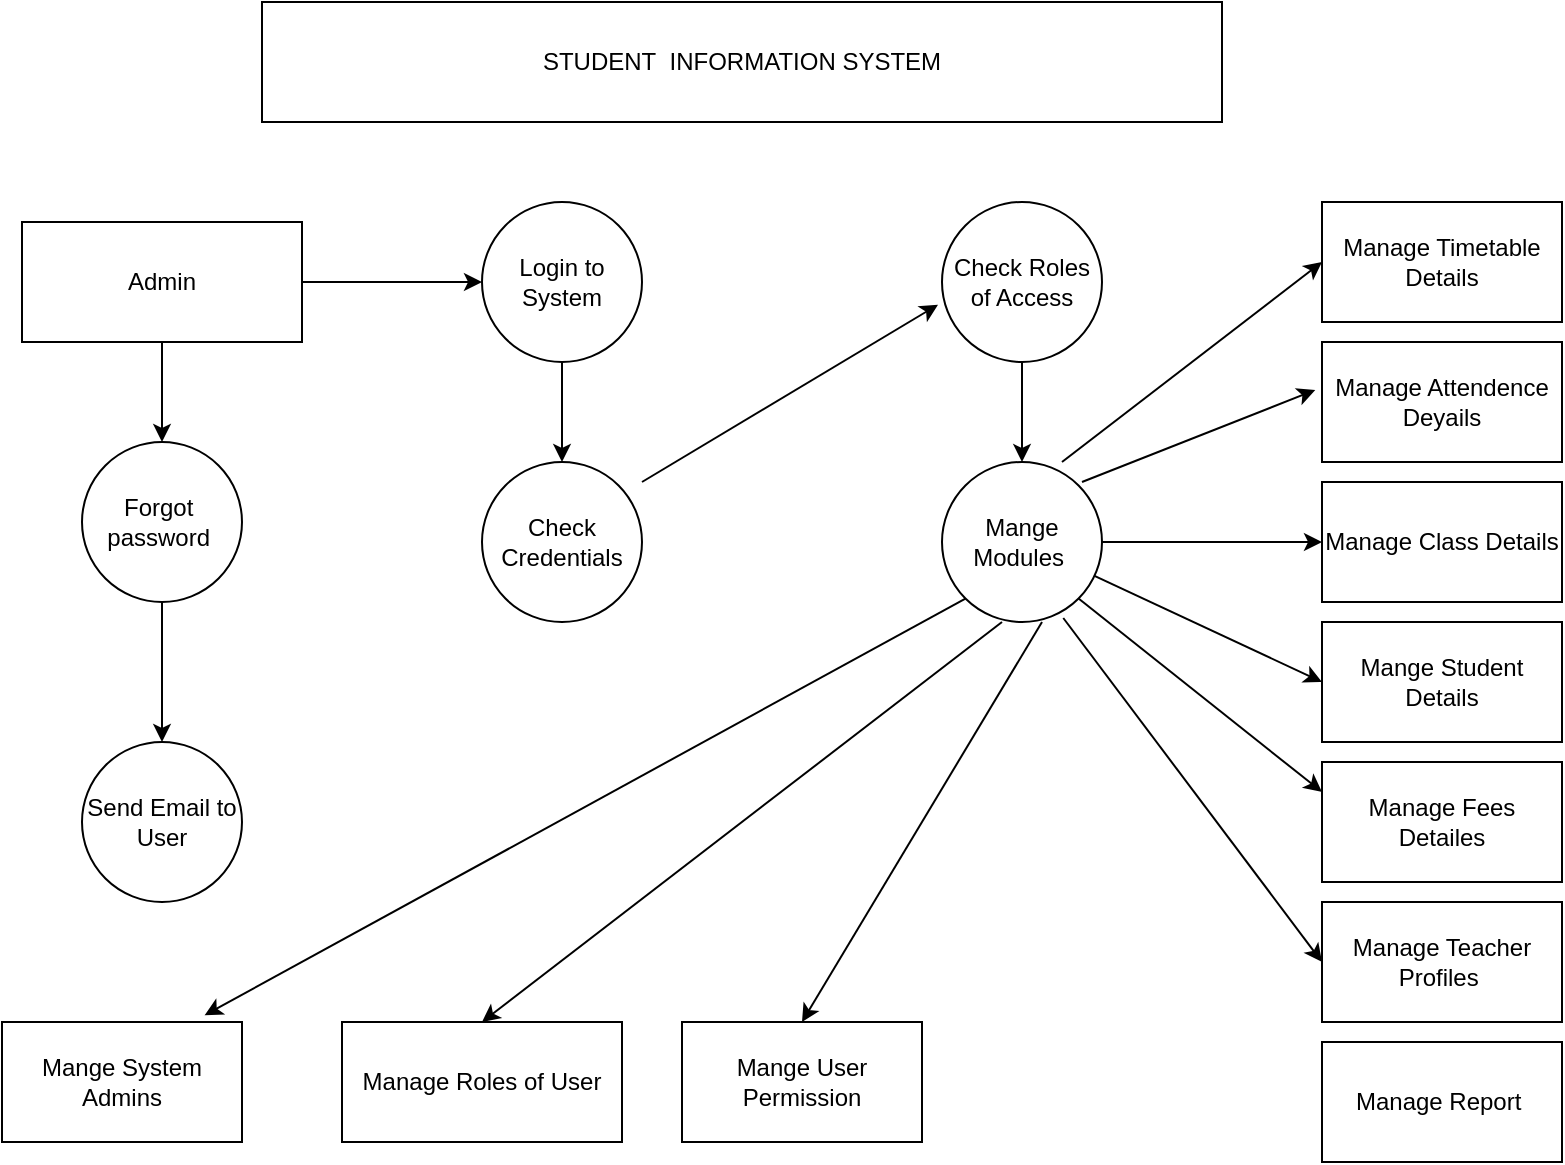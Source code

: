 <mxfile version="28.2.5">
  <diagram name="Page-1" id="KRgrHgQUE2co52KcbR1m">
    <mxGraphModel dx="786" dy="451" grid="1" gridSize="10" guides="1" tooltips="1" connect="1" arrows="1" fold="1" page="1" pageScale="1" pageWidth="850" pageHeight="1100" math="0" shadow="0">
      <root>
        <mxCell id="0" />
        <mxCell id="1" parent="0" />
        <mxCell id="xnoSQF2YCeQExc6OMMjH-1" value="STUDENT&amp;nbsp; INFORMATION SYSTEM" style="rounded=0;whiteSpace=wrap;html=1;" vertex="1" parent="1">
          <mxGeometry x="170" y="410" width="480" height="60" as="geometry" />
        </mxCell>
        <mxCell id="xnoSQF2YCeQExc6OMMjH-20" style="edgeStyle=orthogonalEdgeStyle;rounded=0;orthogonalLoop=1;jettySize=auto;html=1;entryX=0;entryY=0.5;entryDx=0;entryDy=0;" edge="1" parent="1" source="xnoSQF2YCeQExc6OMMjH-2" target="xnoSQF2YCeQExc6OMMjH-3">
          <mxGeometry relative="1" as="geometry" />
        </mxCell>
        <mxCell id="xnoSQF2YCeQExc6OMMjH-21" style="edgeStyle=orthogonalEdgeStyle;rounded=0;orthogonalLoop=1;jettySize=auto;html=1;exitX=0.5;exitY=1;exitDx=0;exitDy=0;entryX=0.5;entryY=0;entryDx=0;entryDy=0;" edge="1" parent="1" source="xnoSQF2YCeQExc6OMMjH-2" target="xnoSQF2YCeQExc6OMMjH-5">
          <mxGeometry relative="1" as="geometry" />
        </mxCell>
        <mxCell id="xnoSQF2YCeQExc6OMMjH-2" value="Admin" style="rounded=0;whiteSpace=wrap;html=1;" vertex="1" parent="1">
          <mxGeometry x="50" y="520" width="140" height="60" as="geometry" />
        </mxCell>
        <mxCell id="xnoSQF2YCeQExc6OMMjH-23" style="edgeStyle=orthogonalEdgeStyle;rounded=0;orthogonalLoop=1;jettySize=auto;html=1;exitX=0.5;exitY=1;exitDx=0;exitDy=0;entryX=0.5;entryY=0;entryDx=0;entryDy=0;" edge="1" parent="1" source="xnoSQF2YCeQExc6OMMjH-3" target="xnoSQF2YCeQExc6OMMjH-6">
          <mxGeometry relative="1" as="geometry" />
        </mxCell>
        <mxCell id="xnoSQF2YCeQExc6OMMjH-3" value="Login to System" style="ellipse;whiteSpace=wrap;html=1;aspect=fixed;" vertex="1" parent="1">
          <mxGeometry x="280" y="510" width="80" height="80" as="geometry" />
        </mxCell>
        <mxCell id="xnoSQF2YCeQExc6OMMjH-29" style="edgeStyle=orthogonalEdgeStyle;rounded=0;orthogonalLoop=1;jettySize=auto;html=1;exitX=0.5;exitY=1;exitDx=0;exitDy=0;entryX=0.5;entryY=0;entryDx=0;entryDy=0;" edge="1" parent="1" source="xnoSQF2YCeQExc6OMMjH-4" target="xnoSQF2YCeQExc6OMMjH-7">
          <mxGeometry relative="1" as="geometry" />
        </mxCell>
        <mxCell id="xnoSQF2YCeQExc6OMMjH-4" value="Check Roles of Access" style="ellipse;whiteSpace=wrap;html=1;aspect=fixed;" vertex="1" parent="1">
          <mxGeometry x="510" y="510" width="80" height="80" as="geometry" />
        </mxCell>
        <mxCell id="xnoSQF2YCeQExc6OMMjH-22" style="edgeStyle=orthogonalEdgeStyle;rounded=0;orthogonalLoop=1;jettySize=auto;html=1;entryX=0.5;entryY=0;entryDx=0;entryDy=0;" edge="1" parent="1" source="xnoSQF2YCeQExc6OMMjH-5" target="xnoSQF2YCeQExc6OMMjH-15">
          <mxGeometry relative="1" as="geometry" />
        </mxCell>
        <mxCell id="xnoSQF2YCeQExc6OMMjH-5" value="Forgot&amp;nbsp; password&amp;nbsp;" style="ellipse;whiteSpace=wrap;html=1;aspect=fixed;" vertex="1" parent="1">
          <mxGeometry x="80" y="630" width="80" height="80" as="geometry" />
        </mxCell>
        <mxCell id="xnoSQF2YCeQExc6OMMjH-6" value="Check Credentials" style="ellipse;whiteSpace=wrap;html=1;aspect=fixed;" vertex="1" parent="1">
          <mxGeometry x="280" y="640" width="80" height="80" as="geometry" />
        </mxCell>
        <mxCell id="xnoSQF2YCeQExc6OMMjH-42" style="edgeStyle=orthogonalEdgeStyle;rounded=0;orthogonalLoop=1;jettySize=auto;html=1;exitX=1;exitY=0.5;exitDx=0;exitDy=0;entryX=0;entryY=0.5;entryDx=0;entryDy=0;" edge="1" parent="1" source="xnoSQF2YCeQExc6OMMjH-7" target="xnoSQF2YCeQExc6OMMjH-10">
          <mxGeometry relative="1" as="geometry" />
        </mxCell>
        <mxCell id="xnoSQF2YCeQExc6OMMjH-7" value="Mange&lt;div&gt;Modules&amp;nbsp;&lt;/div&gt;" style="ellipse;whiteSpace=wrap;html=1;aspect=fixed;" vertex="1" parent="1">
          <mxGeometry x="510" y="640" width="80" height="80" as="geometry" />
        </mxCell>
        <mxCell id="xnoSQF2YCeQExc6OMMjH-8" value="Manage Timetable Details" style="rounded=0;whiteSpace=wrap;html=1;" vertex="1" parent="1">
          <mxGeometry x="700" y="510" width="120" height="60" as="geometry" />
        </mxCell>
        <mxCell id="xnoSQF2YCeQExc6OMMjH-9" value="Manage Attendence Deyails" style="rounded=0;whiteSpace=wrap;html=1;" vertex="1" parent="1">
          <mxGeometry x="700" y="580" width="120" height="60" as="geometry" />
        </mxCell>
        <mxCell id="xnoSQF2YCeQExc6OMMjH-10" value="Manage Class Details" style="rounded=0;whiteSpace=wrap;html=1;" vertex="1" parent="1">
          <mxGeometry x="700" y="650" width="120" height="60" as="geometry" />
        </mxCell>
        <mxCell id="xnoSQF2YCeQExc6OMMjH-11" value="Mange Student Details" style="rounded=0;whiteSpace=wrap;html=1;" vertex="1" parent="1">
          <mxGeometry x="700" y="720" width="120" height="60" as="geometry" />
        </mxCell>
        <mxCell id="xnoSQF2YCeQExc6OMMjH-12" value="Manage Fees Detailes" style="rounded=0;whiteSpace=wrap;html=1;" vertex="1" parent="1">
          <mxGeometry x="700" y="790" width="120" height="60" as="geometry" />
        </mxCell>
        <mxCell id="xnoSQF2YCeQExc6OMMjH-13" value="Manage Teacher Profiles&amp;nbsp;" style="rounded=0;whiteSpace=wrap;html=1;" vertex="1" parent="1">
          <mxGeometry x="700" y="860" width="120" height="60" as="geometry" />
        </mxCell>
        <mxCell id="xnoSQF2YCeQExc6OMMjH-14" value="Manage Report&amp;nbsp;" style="rounded=0;whiteSpace=wrap;html=1;" vertex="1" parent="1">
          <mxGeometry x="700" y="930" width="120" height="60" as="geometry" />
        </mxCell>
        <mxCell id="xnoSQF2YCeQExc6OMMjH-15" value="Send Email to User" style="ellipse;whiteSpace=wrap;html=1;aspect=fixed;" vertex="1" parent="1">
          <mxGeometry x="80" y="780" width="80" height="80" as="geometry" />
        </mxCell>
        <mxCell id="xnoSQF2YCeQExc6OMMjH-16" value="Mange System Admins" style="rounded=0;whiteSpace=wrap;html=1;" vertex="1" parent="1">
          <mxGeometry x="40" y="920" width="120" height="60" as="geometry" />
        </mxCell>
        <mxCell id="xnoSQF2YCeQExc6OMMjH-17" value="Manage Roles of User" style="rounded=0;whiteSpace=wrap;html=1;" vertex="1" parent="1">
          <mxGeometry x="210" y="920" width="140" height="60" as="geometry" />
        </mxCell>
        <mxCell id="xnoSQF2YCeQExc6OMMjH-18" value="Mange User Permission" style="rounded=0;whiteSpace=wrap;html=1;" vertex="1" parent="1">
          <mxGeometry x="380" y="920" width="120" height="60" as="geometry" />
        </mxCell>
        <mxCell id="xnoSQF2YCeQExc6OMMjH-24" style="edgeStyle=orthogonalEdgeStyle;rounded=0;orthogonalLoop=1;jettySize=auto;html=1;exitX=1;exitY=0.5;exitDx=0;exitDy=0;" edge="1" parent="1" source="xnoSQF2YCeQExc6OMMjH-6">
          <mxGeometry relative="1" as="geometry">
            <mxPoint x="360" y="680" as="targetPoint" />
          </mxGeometry>
        </mxCell>
        <mxCell id="xnoSQF2YCeQExc6OMMjH-25" value="" style="endArrow=classic;html=1;rounded=0;entryX=-0.025;entryY=0.642;entryDx=0;entryDy=0;entryPerimeter=0;" edge="1" parent="1" target="xnoSQF2YCeQExc6OMMjH-4">
          <mxGeometry width="50" height="50" relative="1" as="geometry">
            <mxPoint x="360" y="650" as="sourcePoint" />
            <mxPoint x="410" y="600" as="targetPoint" />
          </mxGeometry>
        </mxCell>
        <mxCell id="xnoSQF2YCeQExc6OMMjH-30" value="" style="endArrow=classic;html=1;rounded=0;entryX=0;entryY=0.5;entryDx=0;entryDy=0;" edge="1" parent="1" target="xnoSQF2YCeQExc6OMMjH-8">
          <mxGeometry width="50" height="50" relative="1" as="geometry">
            <mxPoint x="570" y="640" as="sourcePoint" />
            <mxPoint x="620" y="590" as="targetPoint" />
          </mxGeometry>
        </mxCell>
        <mxCell id="xnoSQF2YCeQExc6OMMjH-31" value="" style="endArrow=classic;html=1;rounded=0;entryX=-0.028;entryY=0.4;entryDx=0;entryDy=0;entryPerimeter=0;" edge="1" parent="1" target="xnoSQF2YCeQExc6OMMjH-9">
          <mxGeometry width="50" height="50" relative="1" as="geometry">
            <mxPoint x="580" y="650" as="sourcePoint" />
            <mxPoint x="630" y="600" as="targetPoint" />
          </mxGeometry>
        </mxCell>
        <mxCell id="xnoSQF2YCeQExc6OMMjH-45" value="" style="endArrow=classic;html=1;rounded=0;entryX=0.844;entryY=-0.056;entryDx=0;entryDy=0;exitX=0;exitY=1;exitDx=0;exitDy=0;entryPerimeter=0;" edge="1" parent="1" source="xnoSQF2YCeQExc6OMMjH-7" target="xnoSQF2YCeQExc6OMMjH-16">
          <mxGeometry width="50" height="50" relative="1" as="geometry">
            <mxPoint x="430" y="750" as="sourcePoint" />
            <mxPoint x="380" y="800" as="targetPoint" />
          </mxGeometry>
        </mxCell>
        <mxCell id="xnoSQF2YCeQExc6OMMjH-46" value="" style="endArrow=classic;html=1;rounded=0;exitX=0.5;exitY=0;exitDx=0;exitDy=0;entryX=0.5;entryY=0;entryDx=0;entryDy=0;" edge="1" parent="1" target="xnoSQF2YCeQExc6OMMjH-17">
          <mxGeometry width="50" height="50" relative="1" as="geometry">
            <mxPoint x="540" y="720" as="sourcePoint" />
            <mxPoint x="490" y="770" as="targetPoint" />
          </mxGeometry>
        </mxCell>
        <mxCell id="xnoSQF2YCeQExc6OMMjH-47" value="" style="endArrow=classic;html=1;rounded=0;exitX=0.5;exitY=0;exitDx=0;exitDy=0;entryX=0.5;entryY=0;entryDx=0;entryDy=0;" edge="1" parent="1" target="xnoSQF2YCeQExc6OMMjH-18">
          <mxGeometry width="50" height="50" relative="1" as="geometry">
            <mxPoint x="560" y="720" as="sourcePoint" />
            <mxPoint x="440" y="910" as="targetPoint" />
          </mxGeometry>
        </mxCell>
        <mxCell id="xnoSQF2YCeQExc6OMMjH-50" value="" style="endArrow=classic;html=1;rounded=0;entryX=0;entryY=0.5;entryDx=0;entryDy=0;" edge="1" parent="1" source="xnoSQF2YCeQExc6OMMjH-7" target="xnoSQF2YCeQExc6OMMjH-11">
          <mxGeometry width="50" height="50" relative="1" as="geometry">
            <mxPoint x="590" y="750" as="sourcePoint" />
            <mxPoint x="540" y="800" as="targetPoint" />
          </mxGeometry>
        </mxCell>
        <mxCell id="xnoSQF2YCeQExc6OMMjH-51" value="" style="endArrow=classic;html=1;rounded=0;entryX=0;entryY=0.25;entryDx=0;entryDy=0;exitX=1;exitY=1;exitDx=0;exitDy=0;" edge="1" parent="1" source="xnoSQF2YCeQExc6OMMjH-7" target="xnoSQF2YCeQExc6OMMjH-12">
          <mxGeometry width="50" height="50" relative="1" as="geometry">
            <mxPoint x="630" y="760" as="sourcePoint" />
            <mxPoint x="580" y="810" as="targetPoint" />
          </mxGeometry>
        </mxCell>
        <mxCell id="xnoSQF2YCeQExc6OMMjH-52" value="" style="endArrow=classic;html=1;rounded=0;entryX=0;entryY=0.5;entryDx=0;entryDy=0;exitX=0.758;exitY=0.975;exitDx=0;exitDy=0;exitPerimeter=0;" edge="1" parent="1" source="xnoSQF2YCeQExc6OMMjH-7" target="xnoSQF2YCeQExc6OMMjH-13">
          <mxGeometry width="50" height="50" relative="1" as="geometry">
            <mxPoint x="590" y="790" as="sourcePoint" />
            <mxPoint x="540" y="840" as="targetPoint" />
          </mxGeometry>
        </mxCell>
      </root>
    </mxGraphModel>
  </diagram>
</mxfile>
